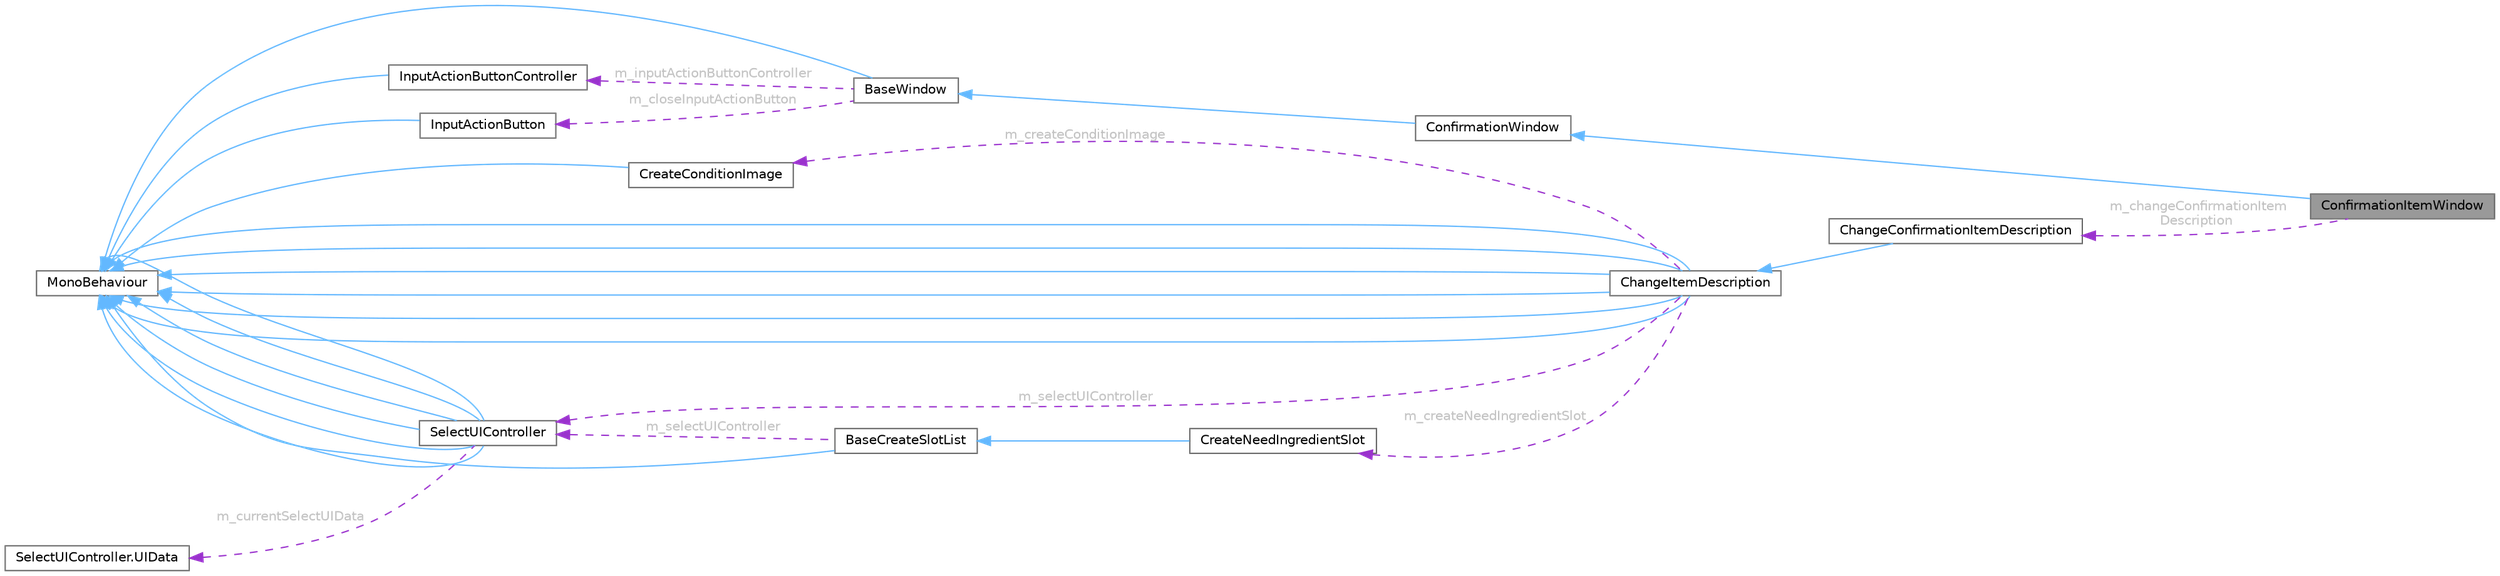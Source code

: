 digraph "ConfirmationItemWindow"
{
 // LATEX_PDF_SIZE
  bgcolor="transparent";
  edge [fontname=Helvetica,fontsize=10,labelfontname=Helvetica,labelfontsize=10];
  node [fontname=Helvetica,fontsize=10,shape=box,height=0.2,width=0.4];
  rankdir="LR";
  Node1 [id="Node000001",label="ConfirmationItemWindow",height=0.2,width=0.4,color="gray40", fillcolor="grey60", style="filled", fontcolor="black",tooltip=" "];
  Node2 -> Node1 [id="edge1_Node000001_Node000002",dir="back",color="steelblue1",style="solid",tooltip=" "];
  Node2 [id="Node000002",label="ConfirmationWindow",height=0.2,width=0.4,color="gray40", fillcolor="white", style="filled",URL="$class_confirmation_window.html",tooltip=" "];
  Node3 -> Node2 [id="edge2_Node000002_Node000003",dir="back",color="steelblue1",style="solid",tooltip=" "];
  Node3 [id="Node000003",label="BaseWindow",height=0.2,width=0.4,color="gray40", fillcolor="white", style="filled",URL="$class_base_window.html",tooltip=" "];
  Node4 -> Node3 [id="edge3_Node000003_Node000004",dir="back",color="steelblue1",style="solid",tooltip=" "];
  Node4 [id="Node000004",label="MonoBehaviour",height=0.2,width=0.4,color="gray40", fillcolor="white", style="filled",tooltip=" "];
  Node5 -> Node3 [id="edge4_Node000003_Node000005",dir="back",color="darkorchid3",style="dashed",tooltip=" ",label=" m_inputActionButtonController",fontcolor="grey" ];
  Node5 [id="Node000005",label="InputActionButtonController",height=0.2,width=0.4,color="gray40", fillcolor="white", style="filled",URL="$class_input_action_button_controller.html",tooltip=" "];
  Node4 -> Node5 [id="edge5_Node000005_Node000004",dir="back",color="steelblue1",style="solid",tooltip=" "];
  Node6 -> Node3 [id="edge6_Node000003_Node000006",dir="back",color="darkorchid3",style="dashed",tooltip=" ",label=" m_closeInputActionButton",fontcolor="grey" ];
  Node6 [id="Node000006",label="InputActionButton",height=0.2,width=0.4,color="gray40", fillcolor="white", style="filled",URL="$class_input_action_button.html",tooltip=" "];
  Node4 -> Node6 [id="edge7_Node000006_Node000004",dir="back",color="steelblue1",style="solid",tooltip=" "];
  Node7 -> Node1 [id="edge8_Node000001_Node000007",dir="back",color="darkorchid3",style="dashed",tooltip=" ",label=" m_changeConfirmationItem\lDescription",fontcolor="grey" ];
  Node7 [id="Node000007",label="ChangeConfirmationItemDescription",height=0.2,width=0.4,color="gray40", fillcolor="white", style="filled",URL="$class_change_confirmation_item_description.html",tooltip=" "];
  Node8 -> Node7 [id="edge9_Node000007_Node000008",dir="back",color="steelblue1",style="solid",tooltip=" "];
  Node8 [id="Node000008",label="ChangeItemDescription",height=0.2,width=0.4,color="gray40", fillcolor="white", style="filled",URL="$class_change_item_description.html",tooltip=" "];
  Node4 -> Node8 [id="edge10_Node000008_Node000004",dir="back",color="steelblue1",style="solid",tooltip=" "];
  Node4 -> Node8 [id="edge11_Node000008_Node000004",dir="back",color="steelblue1",style="solid",tooltip=" "];
  Node4 -> Node8 [id="edge12_Node000008_Node000004",dir="back",color="steelblue1",style="solid",tooltip=" "];
  Node4 -> Node8 [id="edge13_Node000008_Node000004",dir="back",color="steelblue1",style="solid",tooltip=" "];
  Node4 -> Node8 [id="edge14_Node000008_Node000004",dir="back",color="steelblue1",style="solid",tooltip=" "];
  Node4 -> Node8 [id="edge15_Node000008_Node000004",dir="back",color="steelblue1",style="solid",tooltip=" "];
  Node9 -> Node8 [id="edge16_Node000008_Node000009",dir="back",color="darkorchid3",style="dashed",tooltip=" ",label=" m_selectUIController",fontcolor="grey" ];
  Node9 [id="Node000009",label="SelectUIController",height=0.2,width=0.4,color="gray40", fillcolor="white", style="filled",URL="$class_select_u_i_controller.html",tooltip=" "];
  Node4 -> Node9 [id="edge17_Node000009_Node000004",dir="back",color="steelblue1",style="solid",tooltip=" "];
  Node4 -> Node9 [id="edge18_Node000009_Node000004",dir="back",color="steelblue1",style="solid",tooltip=" "];
  Node4 -> Node9 [id="edge19_Node000009_Node000004",dir="back",color="steelblue1",style="solid",tooltip=" "];
  Node4 -> Node9 [id="edge20_Node000009_Node000004",dir="back",color="steelblue1",style="solid",tooltip=" "];
  Node4 -> Node9 [id="edge21_Node000009_Node000004",dir="back",color="steelblue1",style="solid",tooltip=" "];
  Node4 -> Node9 [id="edge22_Node000009_Node000004",dir="back",color="steelblue1",style="solid",tooltip=" "];
  Node10 -> Node9 [id="edge23_Node000009_Node000010",dir="back",color="darkorchid3",style="dashed",tooltip=" ",label=" m_currentSelectUIData",fontcolor="grey" ];
  Node10 [id="Node000010",label="SelectUIController.UIData",height=0.2,width=0.4,color="gray40", fillcolor="white", style="filled",URL="$class_select_u_i_controller_1_1_u_i_data.html",tooltip=" "];
  Node11 -> Node8 [id="edge24_Node000008_Node000011",dir="back",color="darkorchid3",style="dashed",tooltip=" ",label=" m_createConditionImage",fontcolor="grey" ];
  Node11 [id="Node000011",label="CreateConditionImage",height=0.2,width=0.4,color="gray40", fillcolor="white", style="filled",URL="$class_create_condition_image.html",tooltip=" "];
  Node4 -> Node11 [id="edge25_Node000011_Node000004",dir="back",color="steelblue1",style="solid",tooltip=" "];
  Node12 -> Node8 [id="edge26_Node000008_Node000012",dir="back",color="darkorchid3",style="dashed",tooltip=" ",label=" m_createNeedIngredientSlot",fontcolor="grey" ];
  Node12 [id="Node000012",label="CreateNeedIngredientSlot",height=0.2,width=0.4,color="gray40", fillcolor="white", style="filled",URL="$class_create_need_ingredient_slot.html",tooltip=" "];
  Node13 -> Node12 [id="edge27_Node000012_Node000013",dir="back",color="steelblue1",style="solid",tooltip=" "];
  Node13 [id="Node000013",label="BaseCreateSlotList",height=0.2,width=0.4,color="gray40", fillcolor="white", style="filled",URL="$class_base_create_slot_list.html",tooltip=" "];
  Node4 -> Node13 [id="edge28_Node000013_Node000004",dir="back",color="steelblue1",style="solid",tooltip=" "];
  Node9 -> Node13 [id="edge29_Node000013_Node000009",dir="back",color="darkorchid3",style="dashed",tooltip=" ",label=" m_selectUIController",fontcolor="grey" ];
}
